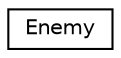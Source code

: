 digraph "Graphical Class Hierarchy"
{
  edge [fontname="Helvetica",fontsize="10",labelfontname="Helvetica",labelfontsize="10"];
  node [fontname="Helvetica",fontsize="10",shape=record];
  rankdir="LR";
  Node0 [label="Enemy",height=0.2,width=0.4,color="black", fillcolor="white", style="filled",URL="$classEnemy.html",tooltip="Enemy pursuing the player. "];
}
